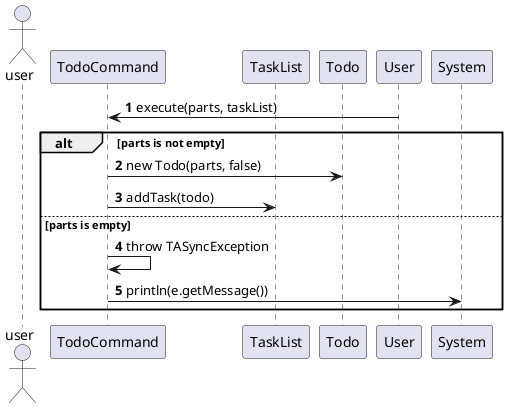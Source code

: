 @startuml
'https://plantuml.com/sequence-diagram
actor user
autonumber


participant "TodoCommand" as TodoCmd
participant "TaskList" as TaskList
participant "Todo" as Todo

User -> TodoCmd : execute(parts, taskList)

alt parts is not empty
    TodoCmd -> Todo : new Todo(parts, false)
    TodoCmd -> TaskList : addTask(todo)
else parts is empty
    TodoCmd -> TodoCmd : throw TASyncException
    TodoCmd -> System : println(e.getMessage())
end

@enduml